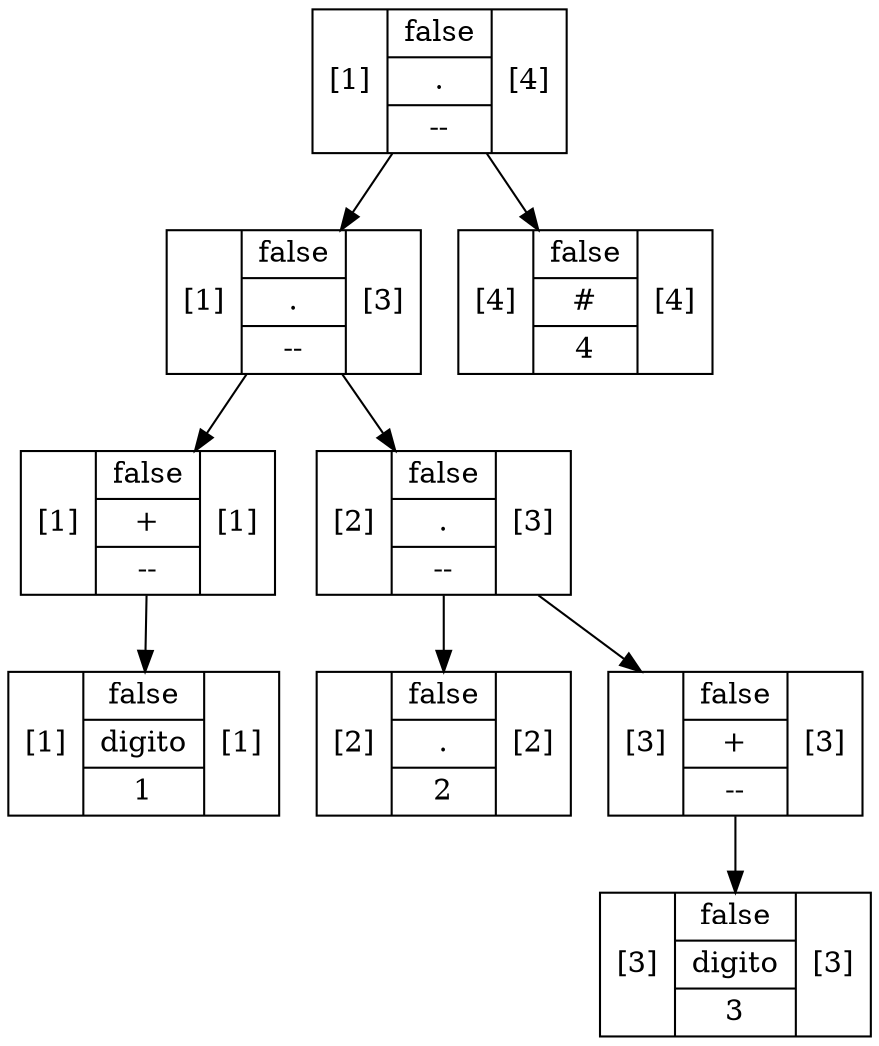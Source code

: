 digraph G {
524338033 [shape=record label="[1] |{ false | digito | 1 }| [1]"];
1021446563 [shape=record label="[1] |{ false | + | -- }| [1]"];
1021446563 -> 524338033
1494120868 [shape=record label="[2] |{ false | . | 2 }| [2]"];
638237552 [shape=record label="[3] |{ false | digito | 3 }| [3]"];
1070116747 [shape=record label="[3] |{ false | + | -- }| [3]"];
1070116747 -> 638237552
323684032 [shape=record label="[2] |{ false | . | -- }| [3]"];
323684032 -> 1494120868
323684032 -> 1070116747
958565972 [shape=record label="[1] |{ false | . | -- }| [3]"];
958565972 -> 1021446563
958565972 -> 323684032
1249927995 [shape=record label="[4] |{ false | # | 4 }| [4]"];
818817303 [shape=record label="[1] |{ false | . | -- }| [4]"];
818817303 -> 958565972
818817303 -> 1249927995
}